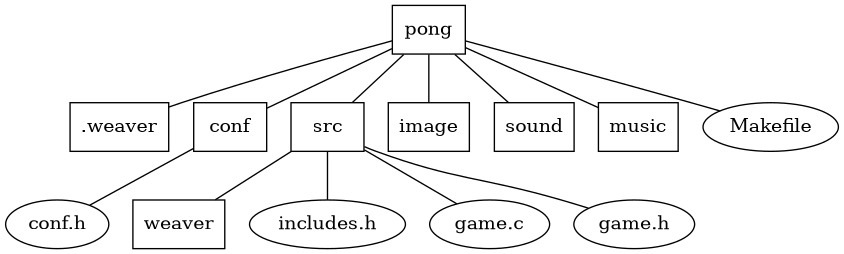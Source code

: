 graph{
        size="5.625,9.375!"
	pong[shape=box];
	".weaver"[shape=box];
	conf[shape=box];
	src[shape=box];
	image[shape=box];
	sound[shape=box];
	music[shape=box];
	weaver[shape=box];

	pong -- ".weaver";
	pong -- conf;
	pong -- src;
	pong -- image;
	pong -- sound;
	pong -- music;
	pong -- Makefile;

	conf -- "conf.h";

	src -- weaver;
	src -- "includes.h"
	src -- "game.c"
	src -- "game.h"
}